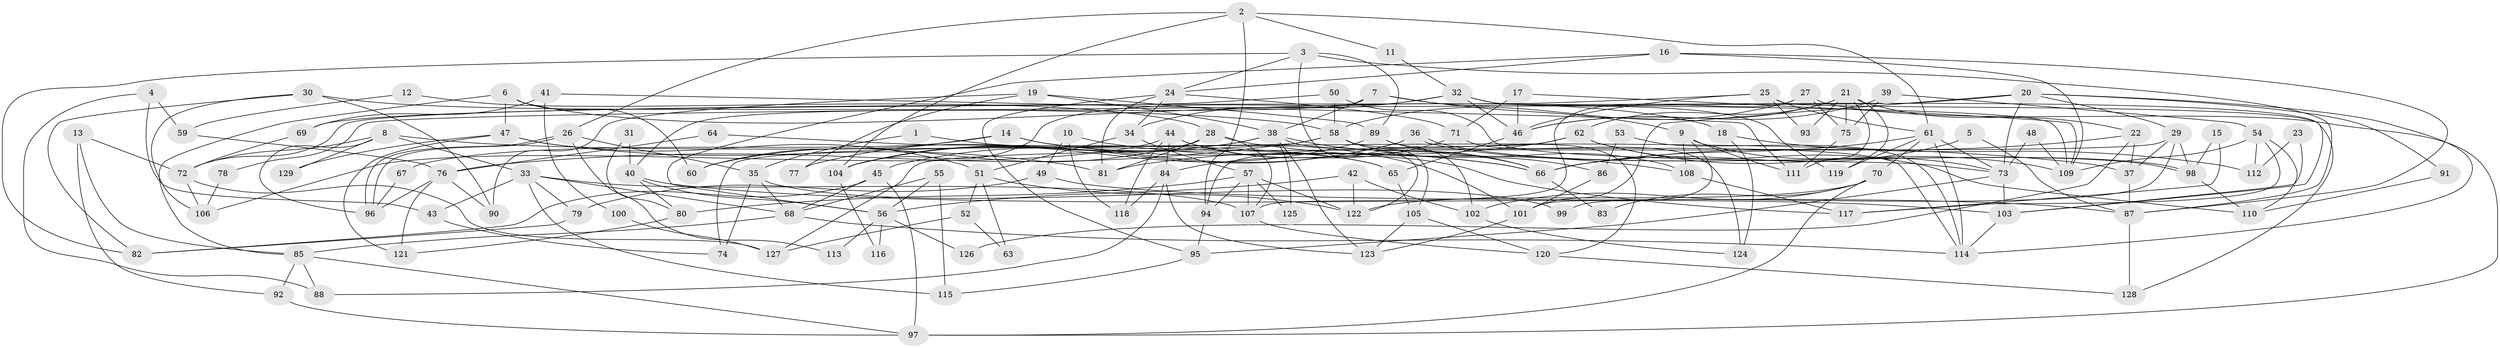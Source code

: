 // coarse degree distribution, {5: 0.09803921568627451, 3: 0.19607843137254902, 7: 0.17647058823529413, 2: 0.19607843137254902, 4: 0.09803921568627451, 6: 0.11764705882352941, 8: 0.0392156862745098, 11: 0.0196078431372549, 14: 0.0196078431372549, 10: 0.0196078431372549, 13: 0.0196078431372549}
// Generated by graph-tools (version 1.1) at 2025/55/03/04/25 21:55:04]
// undirected, 129 vertices, 258 edges
graph export_dot {
graph [start="1"]
  node [color=gray90,style=filled];
  1;
  2;
  3;
  4;
  5;
  6;
  7;
  8;
  9;
  10;
  11;
  12;
  13;
  14;
  15;
  16;
  17;
  18;
  19;
  20;
  21;
  22;
  23;
  24;
  25;
  26;
  27;
  28;
  29;
  30;
  31;
  32;
  33;
  34;
  35;
  36;
  37;
  38;
  39;
  40;
  41;
  42;
  43;
  44;
  45;
  46;
  47;
  48;
  49;
  50;
  51;
  52;
  53;
  54;
  55;
  56;
  57;
  58;
  59;
  60;
  61;
  62;
  63;
  64;
  65;
  66;
  67;
  68;
  69;
  70;
  71;
  72;
  73;
  74;
  75;
  76;
  77;
  78;
  79;
  80;
  81;
  82;
  83;
  84;
  85;
  86;
  87;
  88;
  89;
  90;
  91;
  92;
  93;
  94;
  95;
  96;
  97;
  98;
  99;
  100;
  101;
  102;
  103;
  104;
  105;
  106;
  107;
  108;
  109;
  110;
  111;
  112;
  113;
  114;
  115;
  116;
  117;
  118;
  119;
  120;
  121;
  122;
  123;
  124;
  125;
  126;
  127;
  128;
  129;
  1 -- 35;
  1 -- 65;
  2 -- 104;
  2 -- 61;
  2 -- 11;
  2 -- 26;
  2 -- 94;
  3 -- 105;
  3 -- 87;
  3 -- 24;
  3 -- 82;
  3 -- 89;
  4 -- 88;
  4 -- 43;
  4 -- 59;
  5 -- 66;
  5 -- 87;
  6 -- 85;
  6 -- 47;
  6 -- 18;
  6 -- 60;
  7 -- 38;
  7 -- 119;
  7 -- 9;
  7 -- 40;
  8 -- 72;
  8 -- 37;
  8 -- 33;
  8 -- 96;
  8 -- 129;
  9 -- 111;
  9 -- 73;
  9 -- 101;
  9 -- 108;
  10 -- 49;
  10 -- 66;
  10 -- 118;
  11 -- 32;
  12 -- 59;
  12 -- 28;
  13 -- 92;
  13 -- 85;
  13 -- 72;
  14 -- 66;
  14 -- 101;
  14 -- 60;
  14 -- 67;
  15 -- 98;
  15 -- 117;
  16 -- 56;
  16 -- 24;
  16 -- 87;
  16 -- 109;
  17 -- 71;
  17 -- 109;
  17 -- 46;
  18 -- 124;
  18 -- 112;
  19 -- 89;
  19 -- 90;
  19 -- 38;
  19 -- 77;
  20 -- 73;
  20 -- 101;
  20 -- 29;
  20 -- 78;
  20 -- 91;
  20 -- 114;
  21 -- 62;
  21 -- 46;
  21 -- 22;
  21 -- 75;
  21 -- 93;
  21 -- 111;
  21 -- 119;
  22 -- 66;
  22 -- 37;
  22 -- 126;
  23 -- 103;
  23 -- 112;
  24 -- 81;
  24 -- 34;
  24 -- 71;
  24 -- 95;
  25 -- 61;
  25 -- 103;
  25 -- 46;
  25 -- 72;
  25 -- 93;
  26 -- 96;
  26 -- 96;
  26 -- 35;
  26 -- 113;
  27 -- 107;
  27 -- 75;
  27 -- 58;
  27 -- 97;
  28 -- 108;
  28 -- 60;
  28 -- 81;
  28 -- 107;
  29 -- 37;
  29 -- 98;
  29 -- 99;
  29 -- 127;
  30 -- 82;
  30 -- 58;
  30 -- 90;
  30 -- 106;
  31 -- 80;
  31 -- 40;
  32 -- 46;
  32 -- 109;
  32 -- 34;
  32 -- 104;
  32 -- 128;
  33 -- 68;
  33 -- 43;
  33 -- 79;
  33 -- 107;
  33 -- 115;
  34 -- 51;
  34 -- 57;
  35 -- 68;
  35 -- 74;
  35 -- 99;
  36 -- 104;
  36 -- 98;
  36 -- 98;
  36 -- 45;
  37 -- 87;
  38 -- 104;
  38 -- 66;
  38 -- 77;
  38 -- 122;
  38 -- 123;
  38 -- 125;
  39 -- 46;
  39 -- 54;
  39 -- 75;
  40 -- 80;
  40 -- 56;
  40 -- 87;
  41 -- 111;
  41 -- 69;
  41 -- 100;
  42 -- 122;
  42 -- 56;
  42 -- 102;
  43 -- 74;
  44 -- 106;
  44 -- 66;
  44 -- 84;
  44 -- 117;
  44 -- 118;
  45 -- 97;
  45 -- 68;
  45 -- 82;
  46 -- 65;
  47 -- 51;
  47 -- 81;
  47 -- 121;
  47 -- 129;
  48 -- 109;
  48 -- 73;
  49 -- 103;
  49 -- 79;
  50 -- 73;
  50 -- 58;
  50 -- 69;
  51 -- 122;
  51 -- 52;
  51 -- 63;
  52 -- 127;
  52 -- 63;
  53 -- 86;
  53 -- 114;
  54 -- 110;
  54 -- 117;
  54 -- 109;
  54 -- 112;
  55 -- 68;
  55 -- 115;
  55 -- 56;
  56 -- 113;
  56 -- 116;
  56 -- 126;
  57 -- 107;
  57 -- 80;
  57 -- 94;
  57 -- 122;
  57 -- 125;
  58 -- 114;
  58 -- 74;
  58 -- 76;
  58 -- 86;
  58 -- 102;
  59 -- 76;
  61 -- 73;
  61 -- 70;
  61 -- 66;
  61 -- 114;
  61 -- 119;
  62 -- 94;
  62 -- 109;
  62 -- 81;
  62 -- 110;
  64 -- 76;
  64 -- 65;
  65 -- 105;
  66 -- 83;
  67 -- 96;
  68 -- 114;
  68 -- 85;
  69 -- 72;
  70 -- 102;
  70 -- 122;
  70 -- 83;
  70 -- 97;
  71 -- 84;
  71 -- 124;
  72 -- 106;
  72 -- 127;
  73 -- 95;
  73 -- 103;
  75 -- 111;
  76 -- 96;
  76 -- 90;
  76 -- 121;
  78 -- 106;
  79 -- 82;
  80 -- 121;
  84 -- 118;
  84 -- 88;
  84 -- 123;
  85 -- 97;
  85 -- 88;
  85 -- 92;
  86 -- 101;
  87 -- 128;
  89 -- 120;
  89 -- 104;
  89 -- 108;
  91 -- 110;
  92 -- 97;
  94 -- 95;
  95 -- 115;
  98 -- 110;
  100 -- 127;
  101 -- 123;
  102 -- 124;
  103 -- 114;
  104 -- 116;
  105 -- 120;
  105 -- 123;
  107 -- 120;
  108 -- 117;
  120 -- 128;
}
